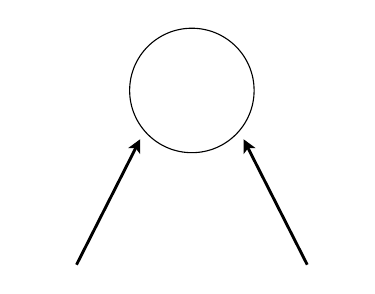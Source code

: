\definecolor{cffffff}{RGB}{255,255,255}


\begin{tikzpicture}[scale=0.7, y=0.80pt,x=0.80pt,yscale=-1, inner sep=0pt, outer sep=0pt]
\begin{scope}[shift={(-1.0,-0.5)}]
  \path[draw=black,fill=cffffff] (101.0,41.0) ellipse (1.129cm and
    1.129cm);
  \path[draw=black,miter limit=10.00,line width=1.040pt] (175.449,153.449) --
    (137.08,77.85);
  \path[draw=black,miter limit=10.00,line width=1.040pt] (26.551,153.449) --
    (64.92,77.85);
  \path[rounded corners=0.0cm] (1.0,111.0) rectangle (71.0,131.0);
  \begin{scope}[shift={(0.397,153.063)}]
  \end{scope}
  \path[rounded corners=0.0cm] (131.0,111.0) rectangle
    (201.0,131.0);
  \begin{scope}[shift={(150.042,153.063)}]
  \end{scope}
  \path[rounded corners=0.0cm] (81.0,21.0) rectangle (121.0,61.0);
  \begin{scope}[shift={(83.0,26.0)}]
  \end{scope}
  \path[draw=black,fill=black,miter limit=10.00] (134.69,73.18) --
    (141.0,77.81) -- (137.08,77.85) -- (134.77,81.0) -- cycle;
  \path[draw=black,fill=black,miter limit=10.00] (67.31,73.18) --
    (61.0,77.81) -- (64.92,77.85) -- (67.23,81.0) -- cycle;
\end{scope}

\end{tikzpicture}
